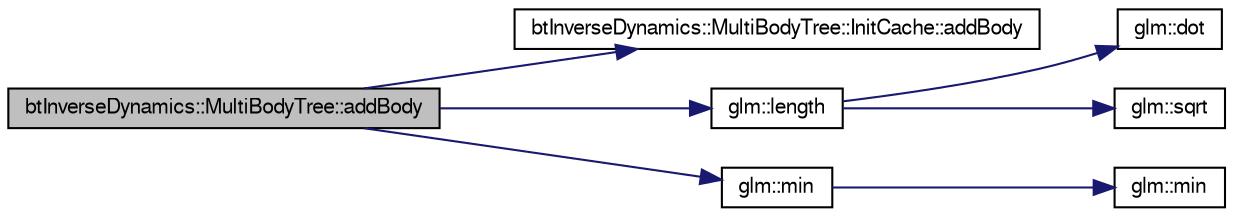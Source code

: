 digraph G
{
  bgcolor="transparent";
  edge [fontname="FreeSans",fontsize=10,labelfontname="FreeSans",labelfontsize=10];
  node [fontname="FreeSans",fontsize=10,shape=record];
  rankdir=LR;
  Node1 [label="btInverseDynamics::MultiBodyTree::addBody",height=0.2,width=0.4,color="black", fillcolor="grey75", style="filled" fontcolor="black"];
  Node1 -> Node2 [color="midnightblue",fontsize=10,style="solid"];
  Node2 [label="btInverseDynamics::MultiBodyTree::InitCache::addBody",height=0.2,width=0.4,color="black",URL="$classbt_inverse_dynamics_1_1_multi_body_tree_1_1_init_cache.html#3140b788b6cdc6c5a74cf2da2e8f5fac"];
  Node1 -> Node3 [color="midnightblue",fontsize=10,style="solid"];
  Node3 [label="glm::length",height=0.2,width=0.4,color="black",URL="$group__gtc__quaternion.html#g286560b01bedb4e046ffb71de22464f4"];
  Node3 -> Node4 [color="midnightblue",fontsize=10,style="solid"];
  Node4 [label="glm::dot",height=0.2,width=0.4,color="black",URL="$group__gtc__quaternion.html#g4ce8bce2b7dc8206a31cfb8e7b779b76"];
  Node3 -> Node5 [color="midnightblue",fontsize=10,style="solid"];
  Node5 [label="glm::sqrt",height=0.2,width=0.4,color="black",URL="$group__core__func__exponential.html#gfe49b7b63045b6ab94bffbcd7e7a7bc8"];
  Node1 -> Node6 [color="midnightblue",fontsize=10,style="solid"];
  Node6 [label="glm::min",height=0.2,width=0.4,color="black",URL="$group__gtx__extented__min__max.html#gca95a5fd4be0ad53f4474e69867bf974"];
  Node6 -> Node7 [color="midnightblue",fontsize=10,style="solid"];
  Node7 [label="glm::min",height=0.2,width=0.4,color="black",URL="$group__core__func__common.html#g7c4425eacc9498bb2ab8a7cfd662cd69"];
}
